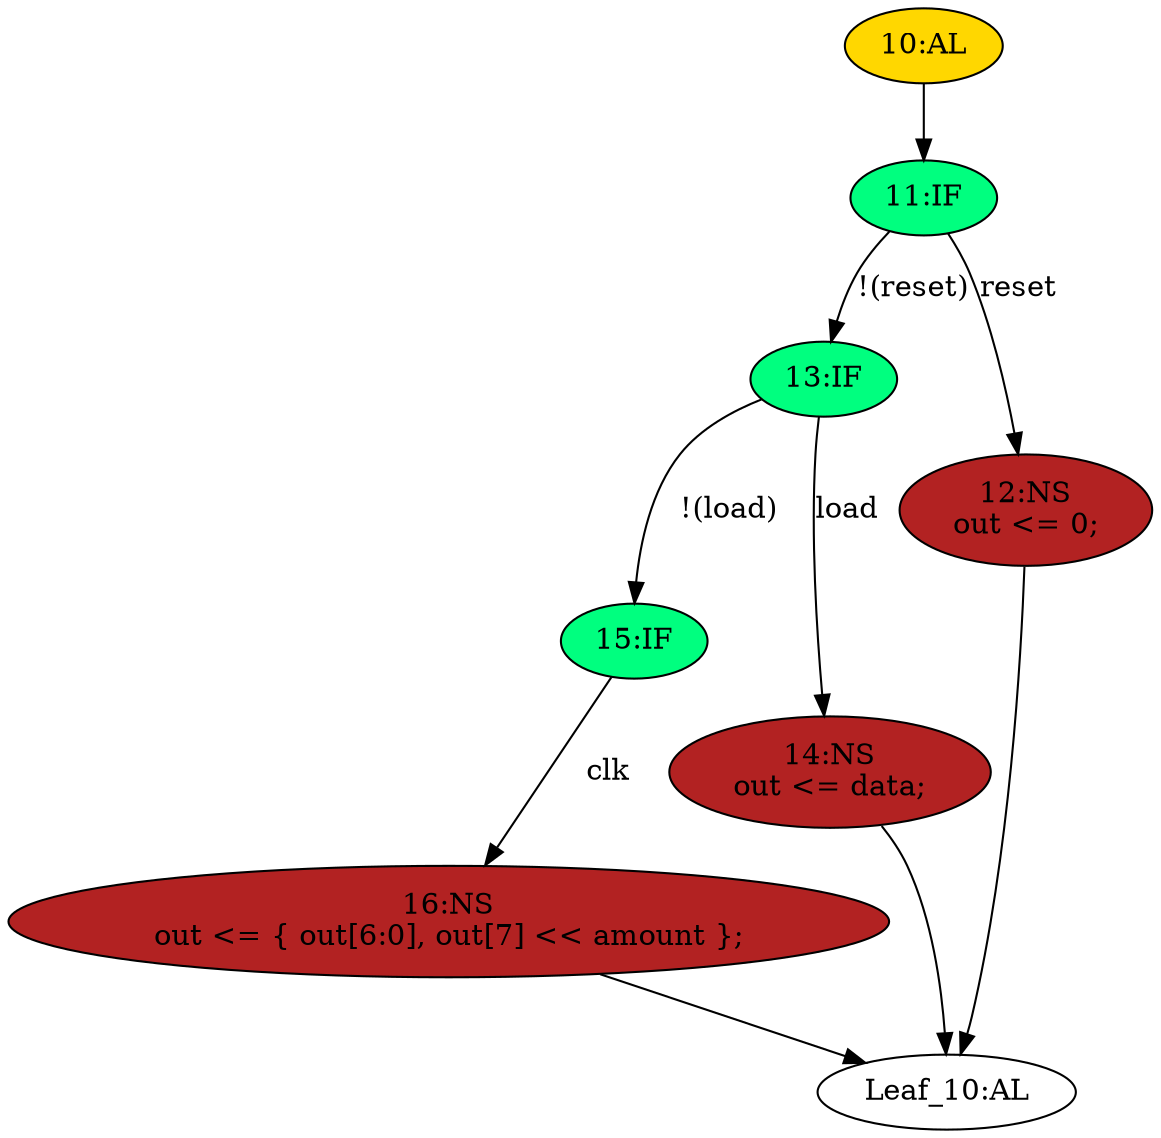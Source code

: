strict digraph "" {
	node [label="\N"];
	"10:AL"	[ast="<pyverilog.vparser.ast.Always object at 0x7f5c04798790>",
		clk_sens=True,
		fillcolor=gold,
		label="10:AL",
		sens="['clk', 'reset']",
		statements="[]",
		style=filled,
		typ=Always,
		use_var="['load', 'reset', 'clk', 'amount', 'data', 'out']"];
	"11:IF"	[ast="<pyverilog.vparser.ast.IfStatement object at 0x7f5c04798990>",
		fillcolor=springgreen,
		label="11:IF",
		statements="[]",
		style=filled,
		typ=IfStatement];
	"10:AL" -> "11:IF"	[cond="[]",
		lineno=None];
	"16:NS"	[ast="<pyverilog.vparser.ast.NonblockingSubstitution object at 0x7f5c042977d0>",
		fillcolor=firebrick,
		label="16:NS
out <= { out[6:0], out[7] << amount };",
		statements="[<pyverilog.vparser.ast.NonblockingSubstitution object at 0x7f5c042977d0>]",
		style=filled,
		typ=NonblockingSubstitution];
	"Leaf_10:AL"	[def_var="['out']",
		label="Leaf_10:AL"];
	"16:NS" -> "Leaf_10:AL"	[cond="[]",
		lineno=None];
	"15:IF"	[ast="<pyverilog.vparser.ast.IfStatement object at 0x7f5c04297650>",
		fillcolor=springgreen,
		label="15:IF",
		statements="[]",
		style=filled,
		typ=IfStatement];
	"15:IF" -> "16:NS"	[cond="['clk']",
		label=clk,
		lineno=15];
	"13:IF"	[ast="<pyverilog.vparser.ast.IfStatement object at 0x7f5c042975d0>",
		fillcolor=springgreen,
		label="13:IF",
		statements="[]",
		style=filled,
		typ=IfStatement];
	"11:IF" -> "13:IF"	[cond="['reset']",
		label="!(reset)",
		lineno=11];
	"12:NS"	[ast="<pyverilog.vparser.ast.NonblockingSubstitution object at 0x7f5c042ad450>",
		fillcolor=firebrick,
		label="12:NS
out <= 0;",
		statements="[<pyverilog.vparser.ast.NonblockingSubstitution object at 0x7f5c042ad450>]",
		style=filled,
		typ=NonblockingSubstitution];
	"11:IF" -> "12:NS"	[cond="['reset']",
		label=reset,
		lineno=11];
	"13:IF" -> "15:IF"	[cond="['load']",
		label="!(load)",
		lineno=13];
	"14:NS"	[ast="<pyverilog.vparser.ast.NonblockingSubstitution object at 0x7f5c042ad2d0>",
		fillcolor=firebrick,
		label="14:NS
out <= data;",
		statements="[<pyverilog.vparser.ast.NonblockingSubstitution object at 0x7f5c042ad2d0>]",
		style=filled,
		typ=NonblockingSubstitution];
	"13:IF" -> "14:NS"	[cond="['load']",
		label=load,
		lineno=13];
	"12:NS" -> "Leaf_10:AL"	[cond="[]",
		lineno=None];
	"14:NS" -> "Leaf_10:AL"	[cond="[]",
		lineno=None];
}
